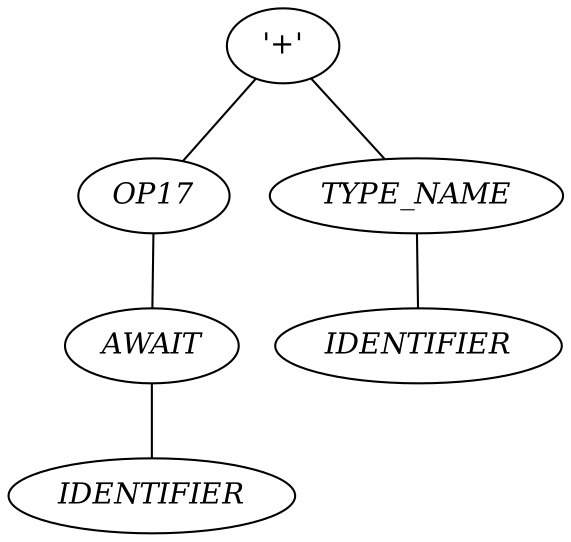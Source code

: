 graph type{
dpi="200";
node [fontname="DejaVu Serif Italic"];
symbol3;
symbol2 -- symbol3;
symbol2[label = "AWAIT"];
symbol3[label = "IDENTIFIER"];
symbol1 -- symbol2;
symbol1[label = "OP17"];
symbol2[label = "AWAIT"];
symbol12;
symbol11 -- symbol12;
symbol11[label = "TYPE_NAME"];
symbol12[label = "IDENTIFIER"];
symbol0 -- symbol1, symbol11;
symbol0[label = "'+'"];
symbol1[label = "OP17"];
symbol11[label = "TYPE_NAME"];
}